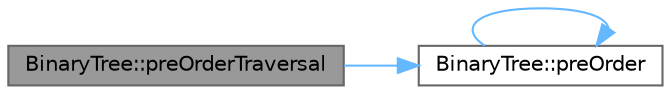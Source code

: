 digraph "BinaryTree::preOrderTraversal"
{
 // INTERACTIVE_SVG=YES
 // LATEX_PDF_SIZE
  bgcolor="transparent";
  edge [fontname=Helvetica,fontsize=10,labelfontname=Helvetica,labelfontsize=10];
  node [fontname=Helvetica,fontsize=10,shape=box,height=0.2,width=0.4];
  rankdir="LR";
  Node1 [id="Node000001",label="BinaryTree::preOrderTraversal",height=0.2,width=0.4,color="gray40", fillcolor="grey60", style="filled", fontcolor="black",tooltip=" "];
  Node1 -> Node2 [id="edge1_Node000001_Node000002",color="steelblue1",style="solid",tooltip=" "];
  Node2 [id="Node000002",label="BinaryTree::preOrder",height=0.2,width=0.4,color="grey40", fillcolor="white", style="filled",URL="$class_binary_tree.html#a6a29b49bb87787878542351d8659da32",tooltip=" "];
  Node2 -> Node2 [id="edge2_Node000002_Node000002",color="steelblue1",style="solid",tooltip=" "];
}

